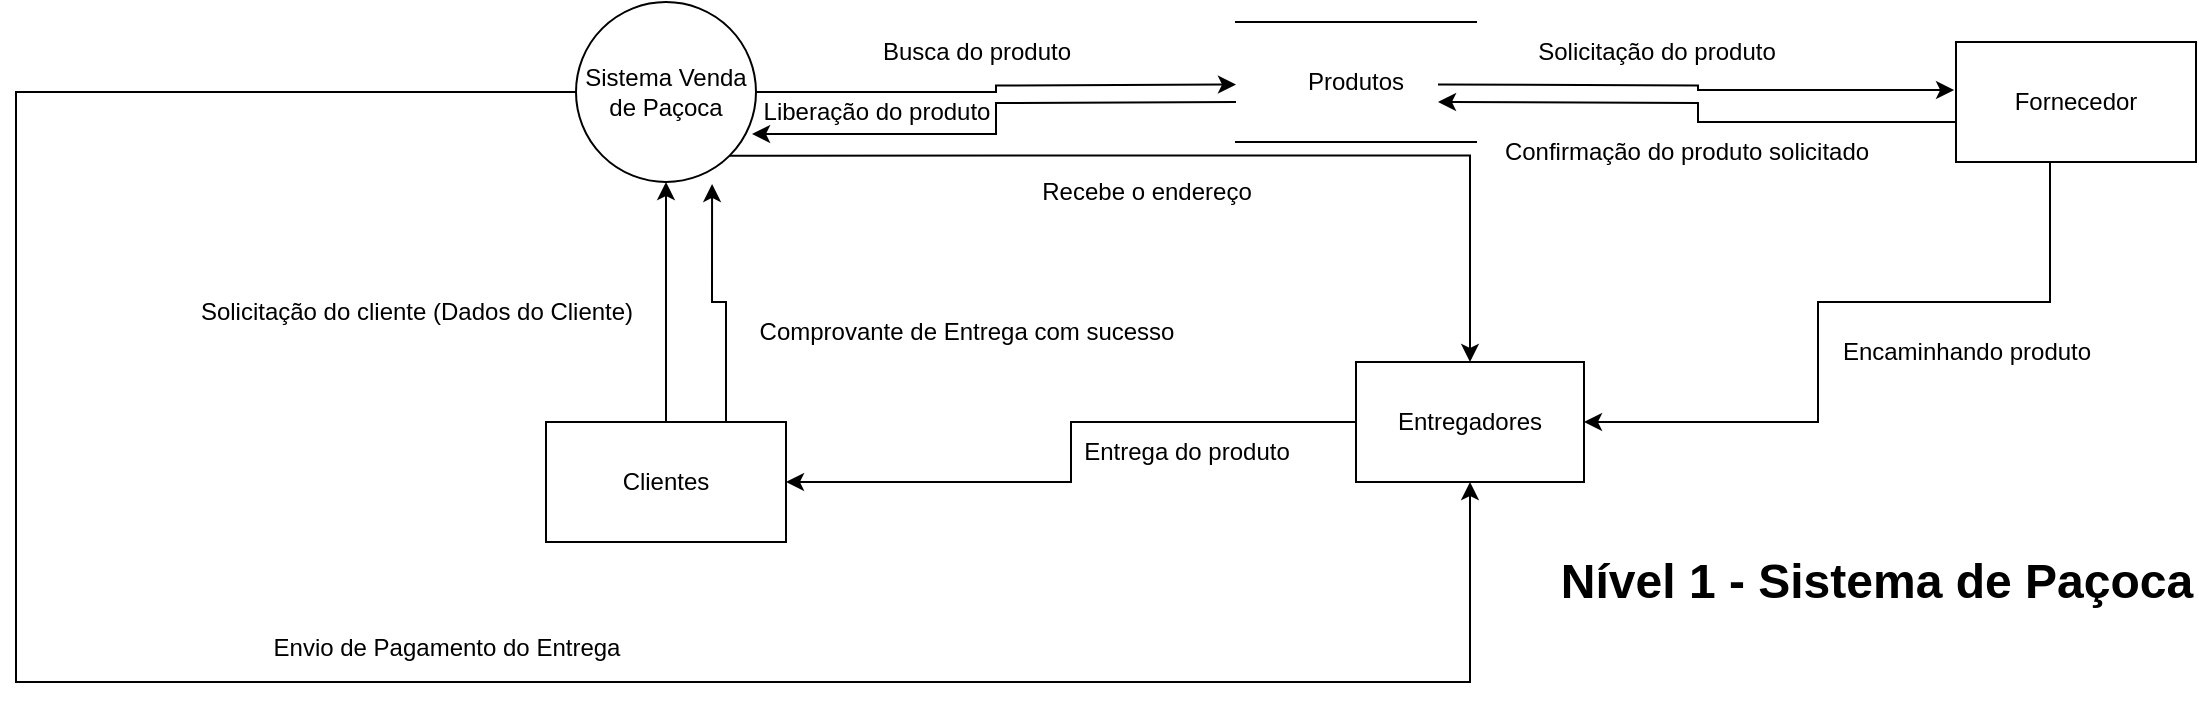 <mxfile version="21.6.8" type="github">
  <diagram name="Página-1" id="R9-7IDqmeUNQyzPvZp74">
    <mxGraphModel dx="2603" dy="790" grid="1" gridSize="10" guides="1" tooltips="1" connect="1" arrows="1" fold="1" page="1" pageScale="1" pageWidth="1169" pageHeight="827" math="0" shadow="0">
      <root>
        <mxCell id="0" />
        <mxCell id="1" parent="0" />
        <mxCell id="ONHQu1ZctFcoe_Kp0qvq-1" style="edgeStyle=orthogonalEdgeStyle;rounded=0;orthogonalLoop=1;jettySize=auto;html=1;exitX=1;exitY=0.5;exitDx=0;exitDy=0;entryX=0;entryY=0.25;entryDx=0;entryDy=0;" edge="1" parent="1" source="ONHQu1ZctFcoe_Kp0qvq-3">
          <mxGeometry relative="1" as="geometry">
            <mxPoint x="360" y="81.25" as="targetPoint" />
          </mxGeometry>
        </mxCell>
        <mxCell id="ONHQu1ZctFcoe_Kp0qvq-2" style="edgeStyle=orthogonalEdgeStyle;rounded=0;orthogonalLoop=1;jettySize=auto;html=1;exitX=1;exitY=1;exitDx=0;exitDy=0;" edge="1" parent="1" source="ONHQu1ZctFcoe_Kp0qvq-3" target="ONHQu1ZctFcoe_Kp0qvq-8">
          <mxGeometry relative="1" as="geometry" />
        </mxCell>
        <mxCell id="ONHQu1ZctFcoe_Kp0qvq-36" style="edgeStyle=orthogonalEdgeStyle;rounded=0;orthogonalLoop=1;jettySize=auto;html=1;exitX=0;exitY=0.5;exitDx=0;exitDy=0;entryX=0.5;entryY=1;entryDx=0;entryDy=0;" edge="1" parent="1" source="ONHQu1ZctFcoe_Kp0qvq-3" target="ONHQu1ZctFcoe_Kp0qvq-8">
          <mxGeometry relative="1" as="geometry">
            <mxPoint x="-250" y="360" as="targetPoint" />
            <Array as="points">
              <mxPoint x="-250" y="85" />
              <mxPoint x="-250" y="380" />
              <mxPoint x="477" y="380" />
            </Array>
          </mxGeometry>
        </mxCell>
        <mxCell id="ONHQu1ZctFcoe_Kp0qvq-3" value="Sistema Venda de Paçoca" style="ellipse;whiteSpace=wrap;html=1;aspect=fixed;" vertex="1" parent="1">
          <mxGeometry x="30" y="40" width="90" height="90" as="geometry" />
        </mxCell>
        <mxCell id="ONHQu1ZctFcoe_Kp0qvq-4" style="edgeStyle=orthogonalEdgeStyle;rounded=0;orthogonalLoop=1;jettySize=auto;html=1;entryX=1;entryY=0.5;entryDx=0;entryDy=0;" edge="1" parent="1" target="ONHQu1ZctFcoe_Kp0qvq-8" source="ONHQu1ZctFcoe_Kp0qvq-21">
          <mxGeometry relative="1" as="geometry">
            <mxPoint x="767" y="130" as="sourcePoint" />
            <Array as="points">
              <mxPoint x="767" y="190" />
              <mxPoint x="651" y="190" />
              <mxPoint x="651" y="250" />
            </Array>
          </mxGeometry>
        </mxCell>
        <mxCell id="ONHQu1ZctFcoe_Kp0qvq-5" style="edgeStyle=orthogonalEdgeStyle;rounded=0;orthogonalLoop=1;jettySize=auto;html=1;exitX=0;exitY=0.667;exitDx=0;exitDy=0;exitPerimeter=0;" edge="1" parent="1" source="ONHQu1ZctFcoe_Kp0qvq-21">
          <mxGeometry relative="1" as="geometry">
            <mxPoint x="707" y="100" as="sourcePoint" />
            <mxPoint x="461" y="90" as="targetPoint" />
          </mxGeometry>
        </mxCell>
        <mxCell id="ONHQu1ZctFcoe_Kp0qvq-6" value="" style="edgeStyle=orthogonalEdgeStyle;rounded=0;orthogonalLoop=1;jettySize=auto;html=1;" edge="1" parent="1" target="ONHQu1ZctFcoe_Kp0qvq-3" source="ONHQu1ZctFcoe_Kp0qvq-22">
          <mxGeometry relative="1" as="geometry">
            <mxPoint x="75" y="230" as="sourcePoint" />
          </mxGeometry>
        </mxCell>
        <mxCell id="ONHQu1ZctFcoe_Kp0qvq-23" style="edgeStyle=orthogonalEdgeStyle;rounded=0;orthogonalLoop=1;jettySize=auto;html=1;exitX=0;exitY=0.5;exitDx=0;exitDy=0;entryX=1;entryY=0.5;entryDx=0;entryDy=0;" edge="1" parent="1" source="ONHQu1ZctFcoe_Kp0qvq-8" target="ONHQu1ZctFcoe_Kp0qvq-22">
          <mxGeometry relative="1" as="geometry" />
        </mxCell>
        <mxCell id="ONHQu1ZctFcoe_Kp0qvq-8" value="Entregadores" style="rounded=0;whiteSpace=wrap;html=1;" vertex="1" parent="1">
          <mxGeometry x="420" y="220" width="114" height="60" as="geometry" />
        </mxCell>
        <mxCell id="ONHQu1ZctFcoe_Kp0qvq-9" style="edgeStyle=orthogonalEdgeStyle;rounded=0;orthogonalLoop=1;jettySize=auto;html=1;exitX=1;exitY=0.25;exitDx=0;exitDy=0;entryX=-0.008;entryY=0.4;entryDx=0;entryDy=0;entryPerimeter=0;" edge="1" parent="1" target="ONHQu1ZctFcoe_Kp0qvq-21">
          <mxGeometry relative="1" as="geometry">
            <mxPoint x="707" y="85" as="targetPoint" />
            <mxPoint x="461" y="81.25" as="sourcePoint" />
          </mxGeometry>
        </mxCell>
        <mxCell id="ONHQu1ZctFcoe_Kp0qvq-10" style="edgeStyle=orthogonalEdgeStyle;rounded=0;orthogonalLoop=1;jettySize=auto;html=1;exitX=0;exitY=0.5;exitDx=0;exitDy=0;entryX=0.978;entryY=0.733;entryDx=0;entryDy=0;entryPerimeter=0;" edge="1" parent="1" target="ONHQu1ZctFcoe_Kp0qvq-3">
          <mxGeometry relative="1" as="geometry">
            <mxPoint x="360" y="90" as="sourcePoint" />
          </mxGeometry>
        </mxCell>
        <mxCell id="ONHQu1ZctFcoe_Kp0qvq-12" value="Busca do produto" style="text;html=1;align=center;verticalAlign=middle;resizable=0;points=[];autosize=1;strokeColor=none;fillColor=none;" vertex="1" parent="1">
          <mxGeometry x="170" y="50" width="120" height="30" as="geometry" />
        </mxCell>
        <mxCell id="ONHQu1ZctFcoe_Kp0qvq-13" value="Solicitação do produto" style="text;html=1;align=center;verticalAlign=middle;resizable=0;points=[];autosize=1;strokeColor=none;fillColor=none;" vertex="1" parent="1">
          <mxGeometry x="500" y="50" width="140" height="30" as="geometry" />
        </mxCell>
        <mxCell id="ONHQu1ZctFcoe_Kp0qvq-14" value="Encaminhando produto" style="text;html=1;align=center;verticalAlign=middle;resizable=0;points=[];autosize=1;strokeColor=none;fillColor=none;" vertex="1" parent="1">
          <mxGeometry x="650" y="200" width="150" height="30" as="geometry" />
        </mxCell>
        <mxCell id="ONHQu1ZctFcoe_Kp0qvq-15" value="Entrega do produto" style="text;html=1;align=center;verticalAlign=middle;resizable=0;points=[];autosize=1;strokeColor=none;fillColor=none;" vertex="1" parent="1">
          <mxGeometry x="270" y="250" width="130" height="30" as="geometry" />
        </mxCell>
        <mxCell id="ONHQu1ZctFcoe_Kp0qvq-16" value="Solicitação do cliente (Dados do Cliente)" style="text;html=1;align=center;verticalAlign=middle;resizable=0;points=[];autosize=1;strokeColor=none;fillColor=none;" vertex="1" parent="1">
          <mxGeometry x="-170" y="180" width="240" height="30" as="geometry" />
        </mxCell>
        <mxCell id="ONHQu1ZctFcoe_Kp0qvq-17" value="Recebe o endereço" style="text;html=1;align=center;verticalAlign=middle;resizable=0;points=[];autosize=1;strokeColor=none;fillColor=none;" vertex="1" parent="1">
          <mxGeometry x="250" y="120" width="130" height="30" as="geometry" />
        </mxCell>
        <mxCell id="ONHQu1ZctFcoe_Kp0qvq-18" value="Confirmação do produto solicitado" style="text;html=1;align=center;verticalAlign=middle;resizable=0;points=[];autosize=1;strokeColor=none;fillColor=none;" vertex="1" parent="1">
          <mxGeometry x="480" y="100" width="210" height="30" as="geometry" />
        </mxCell>
        <mxCell id="ONHQu1ZctFcoe_Kp0qvq-19" value="Liberação do produto" style="text;html=1;align=center;verticalAlign=middle;resizable=0;points=[];autosize=1;strokeColor=none;fillColor=none;" vertex="1" parent="1">
          <mxGeometry x="110" y="80" width="140" height="30" as="geometry" />
        </mxCell>
        <mxCell id="ONHQu1ZctFcoe_Kp0qvq-21" value="Fornecedor" style="rounded=0;whiteSpace=wrap;html=1;" vertex="1" parent="1">
          <mxGeometry x="720" y="60" width="120" height="60" as="geometry" />
        </mxCell>
        <mxCell id="ONHQu1ZctFcoe_Kp0qvq-34" style="edgeStyle=orthogonalEdgeStyle;rounded=0;orthogonalLoop=1;jettySize=auto;html=1;exitX=0.75;exitY=0;exitDx=0;exitDy=0;entryX=0.756;entryY=1.011;entryDx=0;entryDy=0;entryPerimeter=0;" edge="1" parent="1" source="ONHQu1ZctFcoe_Kp0qvq-22" target="ONHQu1ZctFcoe_Kp0qvq-3">
          <mxGeometry relative="1" as="geometry" />
        </mxCell>
        <mxCell id="ONHQu1ZctFcoe_Kp0qvq-22" value="Clientes" style="rounded=0;whiteSpace=wrap;html=1;" vertex="1" parent="1">
          <mxGeometry x="15" y="250" width="120" height="60" as="geometry" />
        </mxCell>
        <mxCell id="ONHQu1ZctFcoe_Kp0qvq-32" value="Produtos" style="shape=partialRectangle;whiteSpace=wrap;html=1;left=0;right=0;fillColor=none;" vertex="1" parent="1">
          <mxGeometry x="360" y="50" width="120" height="60" as="geometry" />
        </mxCell>
        <mxCell id="ONHQu1ZctFcoe_Kp0qvq-35" value="Comprovante de Entrega com sucesso" style="text;html=1;align=center;verticalAlign=middle;resizable=0;points=[];autosize=1;strokeColor=none;fillColor=none;" vertex="1" parent="1">
          <mxGeometry x="110" y="190" width="230" height="30" as="geometry" />
        </mxCell>
        <mxCell id="ONHQu1ZctFcoe_Kp0qvq-37" value="Envio de Pagamento do Entrega" style="text;html=1;align=center;verticalAlign=middle;resizable=0;points=[];autosize=1;strokeColor=none;fillColor=none;" vertex="1" parent="1">
          <mxGeometry x="-135" y="348" width="200" height="30" as="geometry" />
        </mxCell>
        <mxCell id="ONHQu1ZctFcoe_Kp0qvq-38" value="Nível 1 - Sistema de Paçoca" style="text;strokeColor=none;fillColor=none;html=1;fontSize=24;fontStyle=1;verticalAlign=middle;align=center;" vertex="1" parent="1">
          <mxGeometry x="630" y="310" width="100" height="40" as="geometry" />
        </mxCell>
      </root>
    </mxGraphModel>
  </diagram>
</mxfile>
